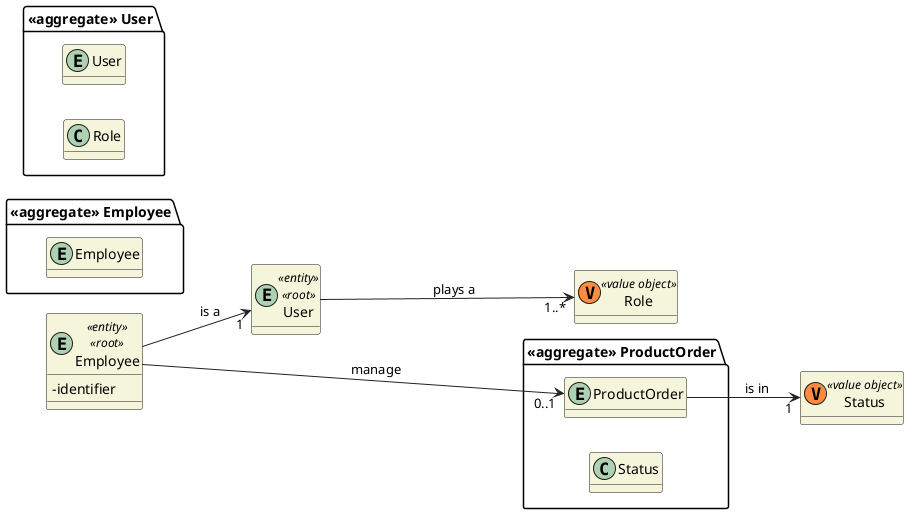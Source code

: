 @startuml
'https://plantuml.com/class-diagram

skinparam classAttributeIconSize 0
hide empty attributes
left to right direction
skinparam classBackgroundColor beige
skinparam ArrowColor #222222

package "<<aggregate>> ProductOrder"{
    entity ProductOrder
    class Status
}



class Status <<(V,#FF8B40) value object>> {}


package "<<aggregate>> Employee" {
    entity Employee
}

entity Employee <<entity>> <<root>> {
    -identifier
}

package "<<aggregate>> User" {
    entity User
    class Role
}

entity User <<entity>> <<root>> {

}

class Role <<(V,#FF8B40) value object>> {}

User ---> "1..*" Role : plays a

Employee --> "1" User : is a

Employee  ----> "0..1" ProductOrder : manage
ProductOrder --> "1" Status : is in


@enduml
